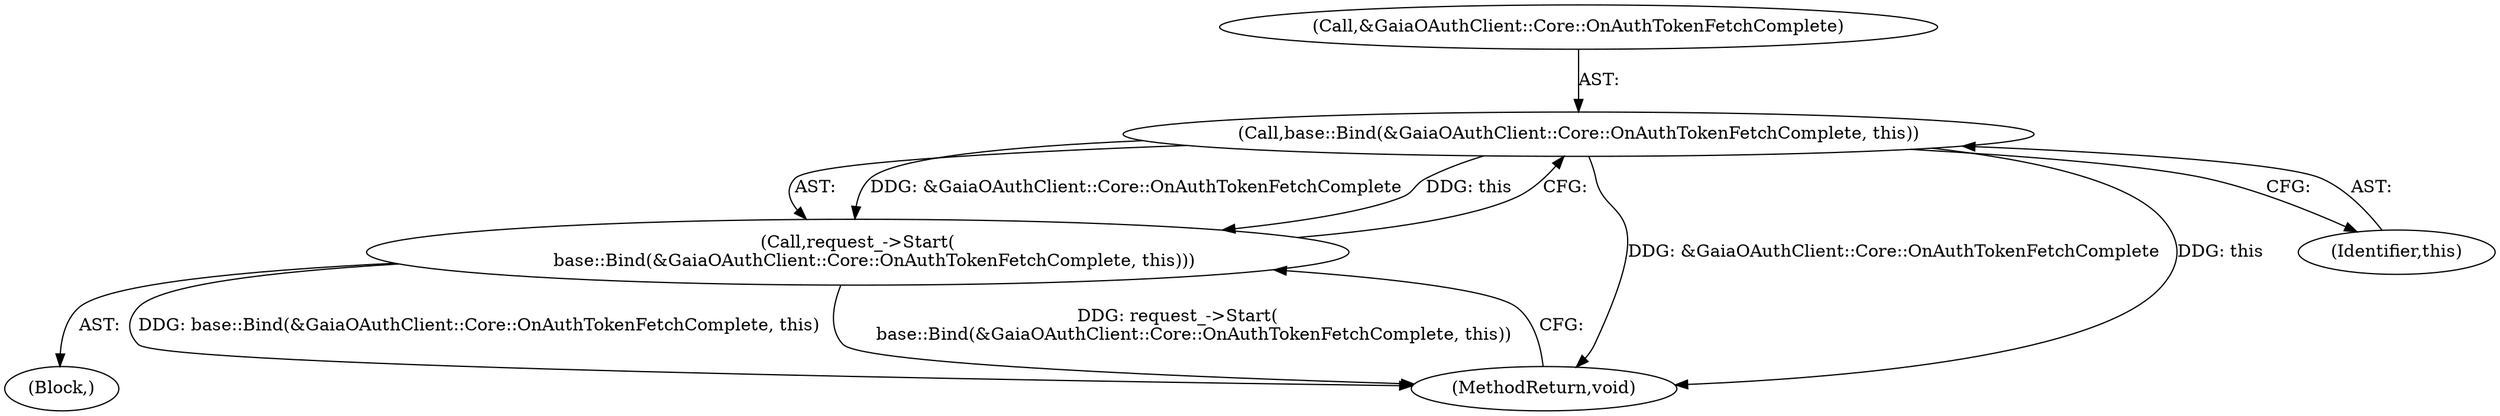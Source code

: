 digraph "1_Chrome_7cf563aba8f4b3bab68e9bfe43824d952241dcf7_3@del" {
"1000152" [label="(Call,base::Bind(&GaiaOAuthClient::Core::OnAuthTokenFetchComplete, this))"];
"1000151" [label="(Call,request_->Start(\n      base::Bind(&GaiaOAuthClient::Core::OnAuthTokenFetchComplete, this)))"];
"1000104" [label="(Block,)"];
"1000156" [label="(MethodReturn,void)"];
"1000153" [label="(Call,&GaiaOAuthClient::Core::OnAuthTokenFetchComplete)"];
"1000155" [label="(Identifier,this)"];
"1000152" [label="(Call,base::Bind(&GaiaOAuthClient::Core::OnAuthTokenFetchComplete, this))"];
"1000151" [label="(Call,request_->Start(\n      base::Bind(&GaiaOAuthClient::Core::OnAuthTokenFetchComplete, this)))"];
"1000152" -> "1000151"  [label="AST: "];
"1000152" -> "1000155"  [label="CFG: "];
"1000153" -> "1000152"  [label="AST: "];
"1000155" -> "1000152"  [label="AST: "];
"1000151" -> "1000152"  [label="CFG: "];
"1000152" -> "1000156"  [label="DDG: &GaiaOAuthClient::Core::OnAuthTokenFetchComplete"];
"1000152" -> "1000156"  [label="DDG: this"];
"1000152" -> "1000151"  [label="DDG: &GaiaOAuthClient::Core::OnAuthTokenFetchComplete"];
"1000152" -> "1000151"  [label="DDG: this"];
"1000151" -> "1000104"  [label="AST: "];
"1000156" -> "1000151"  [label="CFG: "];
"1000151" -> "1000156"  [label="DDG: base::Bind(&GaiaOAuthClient::Core::OnAuthTokenFetchComplete, this)"];
"1000151" -> "1000156"  [label="DDG: request_->Start(\n      base::Bind(&GaiaOAuthClient::Core::OnAuthTokenFetchComplete, this))"];
}
